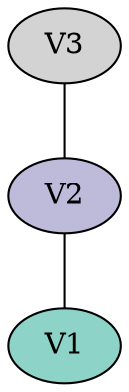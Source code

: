 graph colored {
node [style=filled colorscheme="set312"];
V2--V1;
V3--V2;
V1[fillcolor="1"];
V2[fillcolor="3"];
}